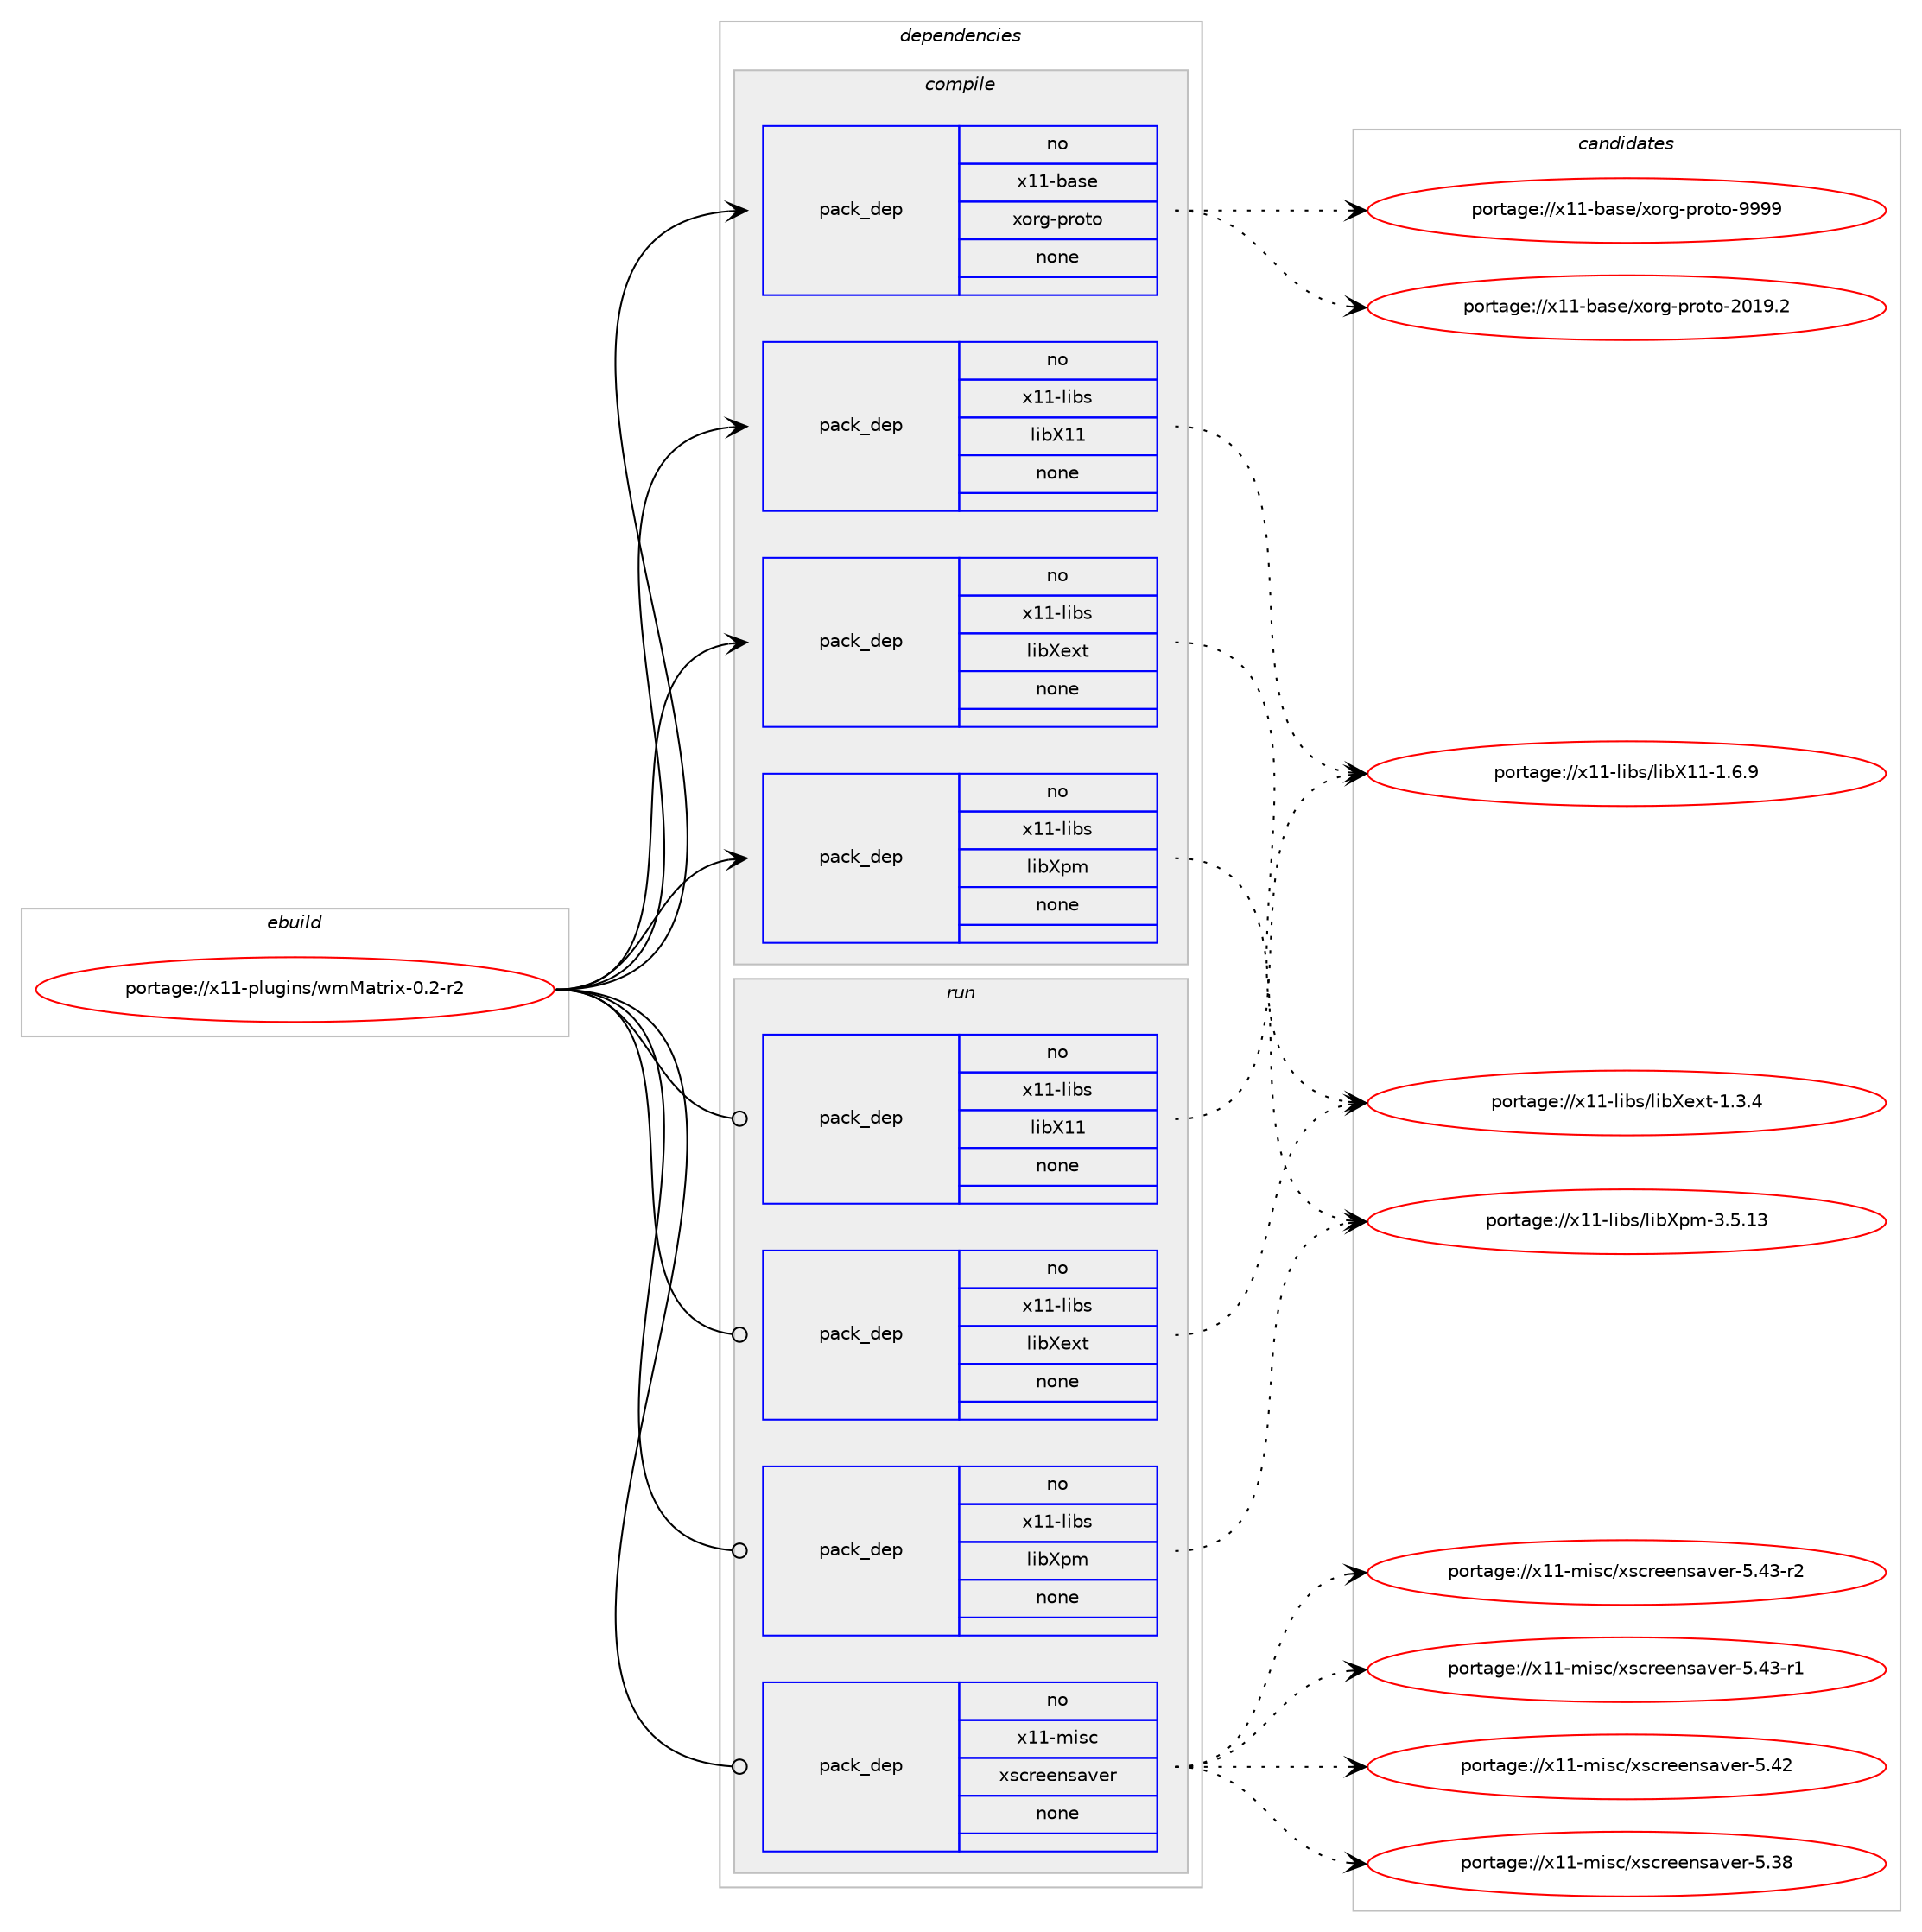 digraph prolog {

# *************
# Graph options
# *************

newrank=true;
concentrate=true;
compound=true;
graph [rankdir=LR,fontname=Helvetica,fontsize=10,ranksep=1.5];#, ranksep=2.5, nodesep=0.2];
edge  [arrowhead=vee];
node  [fontname=Helvetica,fontsize=10];

# **********
# The ebuild
# **********

subgraph cluster_leftcol {
color=gray;
rank=same;
label=<<i>ebuild</i>>;
id [label="portage://x11-plugins/wmMatrix-0.2-r2", color=red, width=4, href="../x11-plugins/wmMatrix-0.2-r2.svg"];
}

# ****************
# The dependencies
# ****************

subgraph cluster_midcol {
color=gray;
label=<<i>dependencies</i>>;
subgraph cluster_compile {
fillcolor="#eeeeee";
style=filled;
label=<<i>compile</i>>;
subgraph pack7614 {
dependency9091 [label=<<TABLE BORDER="0" CELLBORDER="1" CELLSPACING="0" CELLPADDING="4" WIDTH="220"><TR><TD ROWSPAN="6" CELLPADDING="30">pack_dep</TD></TR><TR><TD WIDTH="110">no</TD></TR><TR><TD>x11-base</TD></TR><TR><TD>xorg-proto</TD></TR><TR><TD>none</TD></TR><TR><TD></TD></TR></TABLE>>, shape=none, color=blue];
}
id:e -> dependency9091:w [weight=20,style="solid",arrowhead="vee"];
subgraph pack7615 {
dependency9092 [label=<<TABLE BORDER="0" CELLBORDER="1" CELLSPACING="0" CELLPADDING="4" WIDTH="220"><TR><TD ROWSPAN="6" CELLPADDING="30">pack_dep</TD></TR><TR><TD WIDTH="110">no</TD></TR><TR><TD>x11-libs</TD></TR><TR><TD>libX11</TD></TR><TR><TD>none</TD></TR><TR><TD></TD></TR></TABLE>>, shape=none, color=blue];
}
id:e -> dependency9092:w [weight=20,style="solid",arrowhead="vee"];
subgraph pack7616 {
dependency9093 [label=<<TABLE BORDER="0" CELLBORDER="1" CELLSPACING="0" CELLPADDING="4" WIDTH="220"><TR><TD ROWSPAN="6" CELLPADDING="30">pack_dep</TD></TR><TR><TD WIDTH="110">no</TD></TR><TR><TD>x11-libs</TD></TR><TR><TD>libXext</TD></TR><TR><TD>none</TD></TR><TR><TD></TD></TR></TABLE>>, shape=none, color=blue];
}
id:e -> dependency9093:w [weight=20,style="solid",arrowhead="vee"];
subgraph pack7617 {
dependency9094 [label=<<TABLE BORDER="0" CELLBORDER="1" CELLSPACING="0" CELLPADDING="4" WIDTH="220"><TR><TD ROWSPAN="6" CELLPADDING="30">pack_dep</TD></TR><TR><TD WIDTH="110">no</TD></TR><TR><TD>x11-libs</TD></TR><TR><TD>libXpm</TD></TR><TR><TD>none</TD></TR><TR><TD></TD></TR></TABLE>>, shape=none, color=blue];
}
id:e -> dependency9094:w [weight=20,style="solid",arrowhead="vee"];
}
subgraph cluster_compileandrun {
fillcolor="#eeeeee";
style=filled;
label=<<i>compile and run</i>>;
}
subgraph cluster_run {
fillcolor="#eeeeee";
style=filled;
label=<<i>run</i>>;
subgraph pack7618 {
dependency9095 [label=<<TABLE BORDER="0" CELLBORDER="1" CELLSPACING="0" CELLPADDING="4" WIDTH="220"><TR><TD ROWSPAN="6" CELLPADDING="30">pack_dep</TD></TR><TR><TD WIDTH="110">no</TD></TR><TR><TD>x11-libs</TD></TR><TR><TD>libX11</TD></TR><TR><TD>none</TD></TR><TR><TD></TD></TR></TABLE>>, shape=none, color=blue];
}
id:e -> dependency9095:w [weight=20,style="solid",arrowhead="odot"];
subgraph pack7619 {
dependency9096 [label=<<TABLE BORDER="0" CELLBORDER="1" CELLSPACING="0" CELLPADDING="4" WIDTH="220"><TR><TD ROWSPAN="6" CELLPADDING="30">pack_dep</TD></TR><TR><TD WIDTH="110">no</TD></TR><TR><TD>x11-libs</TD></TR><TR><TD>libXext</TD></TR><TR><TD>none</TD></TR><TR><TD></TD></TR></TABLE>>, shape=none, color=blue];
}
id:e -> dependency9096:w [weight=20,style="solid",arrowhead="odot"];
subgraph pack7620 {
dependency9097 [label=<<TABLE BORDER="0" CELLBORDER="1" CELLSPACING="0" CELLPADDING="4" WIDTH="220"><TR><TD ROWSPAN="6" CELLPADDING="30">pack_dep</TD></TR><TR><TD WIDTH="110">no</TD></TR><TR><TD>x11-libs</TD></TR><TR><TD>libXpm</TD></TR><TR><TD>none</TD></TR><TR><TD></TD></TR></TABLE>>, shape=none, color=blue];
}
id:e -> dependency9097:w [weight=20,style="solid",arrowhead="odot"];
subgraph pack7621 {
dependency9098 [label=<<TABLE BORDER="0" CELLBORDER="1" CELLSPACING="0" CELLPADDING="4" WIDTH="220"><TR><TD ROWSPAN="6" CELLPADDING="30">pack_dep</TD></TR><TR><TD WIDTH="110">no</TD></TR><TR><TD>x11-misc</TD></TR><TR><TD>xscreensaver</TD></TR><TR><TD>none</TD></TR><TR><TD></TD></TR></TABLE>>, shape=none, color=blue];
}
id:e -> dependency9098:w [weight=20,style="solid",arrowhead="odot"];
}
}

# **************
# The candidates
# **************

subgraph cluster_choices {
rank=same;
color=gray;
label=<<i>candidates</i>>;

subgraph choice7614 {
color=black;
nodesep=1;
choice120494945989711510147120111114103451121141111161114557575757 [label="portage://x11-base/xorg-proto-9999", color=red, width=4,href="../x11-base/xorg-proto-9999.svg"];
choice1204949459897115101471201111141034511211411111611145504849574650 [label="portage://x11-base/xorg-proto-2019.2", color=red, width=4,href="../x11-base/xorg-proto-2019.2.svg"];
dependency9091:e -> choice120494945989711510147120111114103451121141111161114557575757:w [style=dotted,weight="100"];
dependency9091:e -> choice1204949459897115101471201111141034511211411111611145504849574650:w [style=dotted,weight="100"];
}
subgraph choice7615 {
color=black;
nodesep=1;
choice120494945108105981154710810598884949454946544657 [label="portage://x11-libs/libX11-1.6.9", color=red, width=4,href="../x11-libs/libX11-1.6.9.svg"];
dependency9092:e -> choice120494945108105981154710810598884949454946544657:w [style=dotted,weight="100"];
}
subgraph choice7616 {
color=black;
nodesep=1;
choice12049494510810598115471081059888101120116454946514652 [label="portage://x11-libs/libXext-1.3.4", color=red, width=4,href="../x11-libs/libXext-1.3.4.svg"];
dependency9093:e -> choice12049494510810598115471081059888101120116454946514652:w [style=dotted,weight="100"];
}
subgraph choice7617 {
color=black;
nodesep=1;
choice1204949451081059811547108105988811210945514653464951 [label="portage://x11-libs/libXpm-3.5.13", color=red, width=4,href="../x11-libs/libXpm-3.5.13.svg"];
dependency9094:e -> choice1204949451081059811547108105988811210945514653464951:w [style=dotted,weight="100"];
}
subgraph choice7618 {
color=black;
nodesep=1;
choice120494945108105981154710810598884949454946544657 [label="portage://x11-libs/libX11-1.6.9", color=red, width=4,href="../x11-libs/libX11-1.6.9.svg"];
dependency9095:e -> choice120494945108105981154710810598884949454946544657:w [style=dotted,weight="100"];
}
subgraph choice7619 {
color=black;
nodesep=1;
choice12049494510810598115471081059888101120116454946514652 [label="portage://x11-libs/libXext-1.3.4", color=red, width=4,href="../x11-libs/libXext-1.3.4.svg"];
dependency9096:e -> choice12049494510810598115471081059888101120116454946514652:w [style=dotted,weight="100"];
}
subgraph choice7620 {
color=black;
nodesep=1;
choice1204949451081059811547108105988811210945514653464951 [label="portage://x11-libs/libXpm-3.5.13", color=red, width=4,href="../x11-libs/libXpm-3.5.13.svg"];
dependency9097:e -> choice1204949451081059811547108105988811210945514653464951:w [style=dotted,weight="100"];
}
subgraph choice7621 {
color=black;
nodesep=1;
choice1204949451091051159947120115991141011011101159711810111445534652514511450 [label="portage://x11-misc/xscreensaver-5.43-r2", color=red, width=4,href="../x11-misc/xscreensaver-5.43-r2.svg"];
choice1204949451091051159947120115991141011011101159711810111445534652514511449 [label="portage://x11-misc/xscreensaver-5.43-r1", color=red, width=4,href="../x11-misc/xscreensaver-5.43-r1.svg"];
choice120494945109105115994712011599114101101110115971181011144553465250 [label="portage://x11-misc/xscreensaver-5.42", color=red, width=4,href="../x11-misc/xscreensaver-5.42.svg"];
choice120494945109105115994712011599114101101110115971181011144553465156 [label="portage://x11-misc/xscreensaver-5.38", color=red, width=4,href="../x11-misc/xscreensaver-5.38.svg"];
dependency9098:e -> choice1204949451091051159947120115991141011011101159711810111445534652514511450:w [style=dotted,weight="100"];
dependency9098:e -> choice1204949451091051159947120115991141011011101159711810111445534652514511449:w [style=dotted,weight="100"];
dependency9098:e -> choice120494945109105115994712011599114101101110115971181011144553465250:w [style=dotted,weight="100"];
dependency9098:e -> choice120494945109105115994712011599114101101110115971181011144553465156:w [style=dotted,weight="100"];
}
}

}
